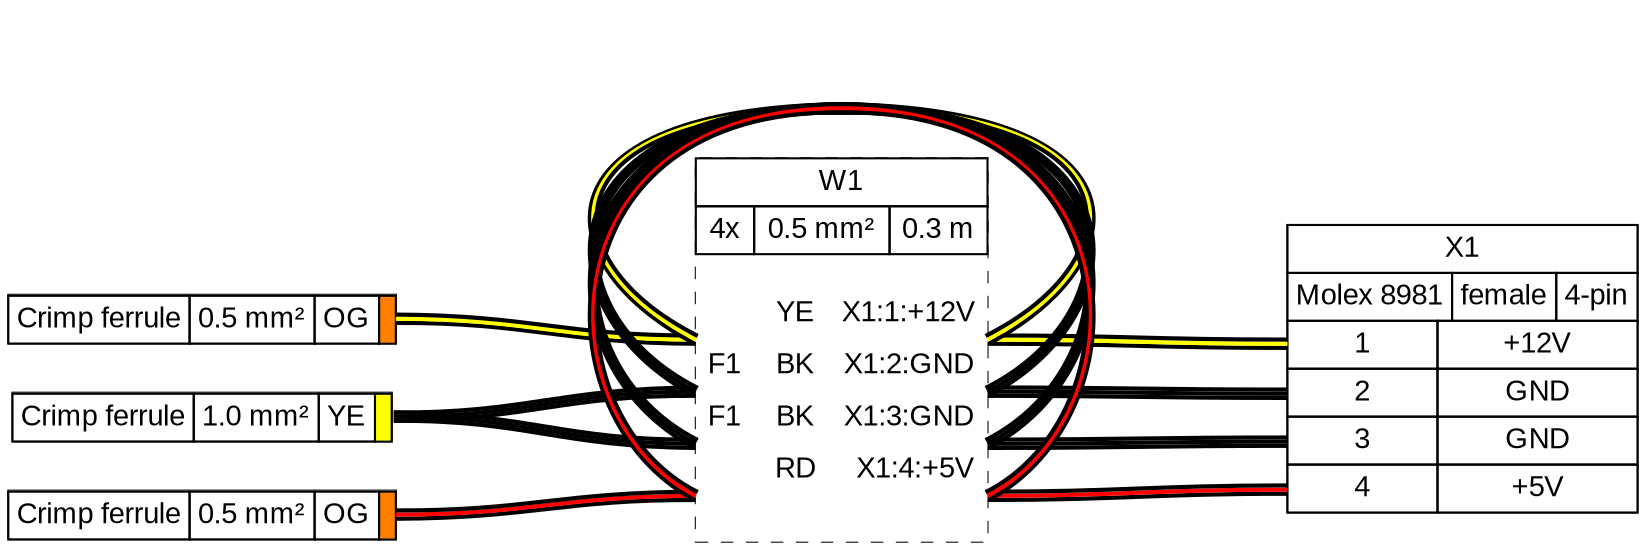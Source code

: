 graph {
// Graph generated by WireViz 0.4-dev251
// https://github.com/formatc1702/WireViz
	graph [bgcolor="#FFFFFF" fontname=arial nodesep=0.33 rankdir=LR ranksep=2]
	node [fillcolor="#FFFFFF" fontname=arial height=0 margin=0 shape=none style=filled width=0]
	edge [fontname=arial style=bold]
	AUTOGENERATED_F_05_1 [label=<
<table border="0" cellspacing="0" cellpadding="0" port="p1r" bgcolor="#FFFFFF">
 <tr>
  <td port="p1l">
   <table border="0" cellborder="1" cellpadding="3" cellspacing="0">
    <tr>
     <td>Crimp ferrule</td>
     <td>0.5 mm²</td>
     <td>OG</td>
     <td bgcolor="#FF8000" sides="TBLR"></td>
    </tr>
   </table>
  </td>
 </tr>
</table>
> shape=box style=filled]
	F1 [label=<
<table border="0" cellspacing="0" cellpadding="0" port="p1r" bgcolor="#FFFFFF">
 <tr>
  <td port="p1l">
   <table border="0" cellborder="1" cellpadding="3" cellspacing="0">
    <tr>
     <td>Crimp ferrule</td>
     <td>1.0 mm²</td>
     <td>YE</td>
     <td bgcolor="#FFFF00" sides="TBLR"></td>
    </tr>
   </table>
  </td>
 </tr>
</table>
> shape=box style=filled]
	AUTOGENERATED_F_05_2 [label=<
<table border="0" cellspacing="0" cellpadding="0" port="p1r" bgcolor="#FFFFFF">
 <tr>
  <td port="p1l">
   <table border="0" cellborder="1" cellpadding="3" cellspacing="0">
    <tr>
     <td>Crimp ferrule</td>
     <td>0.5 mm²</td>
     <td>OG</td>
     <td bgcolor="#FF8000" sides="TBLR"></td>
    </tr>
   </table>
  </td>
 </tr>
</table>
> shape=box style=filled]
	X1 [label=<
<table border="0" cellspacing="0" cellpadding="0" bgcolor="#FFFFFF">
 <tr>
  <td>
   <table border="0" cellborder="1" cellpadding="3" cellspacing="0">
    <tr>
     <td>X1</td>
    </tr>
   </table>
  </td>
 </tr>
 <tr>
  <td>
   <table border="0" cellborder="1" cellpadding="3" cellspacing="0">
    <tr>
     <td>Molex 8981</td>
     <td>female</td>
     <td>4-pin</td>
    </tr>
   </table>
  </td>
 </tr>
 <tr>
  <td>
   <table border="0" cellborder="1" cellpadding="3" cellspacing="0">
    <tr>
     <td port="p1l">1</td>
     <td>+12V</td>
     []
    </tr>
    <tr>
     <td port="p2l">2</td>
     <td>GND</td>
     []
    </tr>
    <tr>
     <td port="p3l">3</td>
     <td>GND</td>
     []
    </tr>
    <tr>
     <td port="p4l">4</td>
     <td>+5V</td>
     []
    </tr>
   </table>
  </td>
 </tr>
</table>
> shape=box style=filled]
	W1 [label=<
<table border="0" cellspacing="0" cellpadding="0" bgcolor="#FFFFFF">
 <tr>
  <td>
   <table border="0" cellborder="1" cellpadding="3" cellspacing="0">
    <tr>
     <td>W1</td>
    </tr>
   </table>
  </td>
 </tr>
 <tr>
  <td>
   <table border="0" cellborder="1" cellpadding="3" cellspacing="0">
    <tr>
     <td>4x</td>
     <td>0.5 mm²</td>
     <td>0.3 m</td>
    </tr>
   </table>
  </td>
 </tr>
 <tr>
  <td>
   <table border="0" cellborder="0" cellspacing="0">
    <tr>
     <td>&nbsp;</td>
    </tr>
    <tr>
     <td align="left"> </td>
     <td> </td>
     <td></td>
     <td>YE</td>
     <td> </td>
     <td align="right">X1:1:+12V </td>
    </tr>
    <tr>
     <td border="0" cellspacing="0" cellpadding="0" colspan="6" height="6" port="w1">
      <table border="0" cellborder="0" cellspacing="0">
       <tr>
        <td bgcolor="#FFFFFF" border="0" cellpadding="0" colspan="6" height="2"></td>
       </tr>
       <tr>
        <td bgcolor="#FFFFFF" border="0" cellpadding="0" colspan="6" height="2"></td>
       </tr>
       <tr>
        <td bgcolor="#FFFFFF" border="0" cellpadding="0" colspan="6" height="2"></td>
       </tr>
      </table>
     </td>
    </tr>
    <tr>
     <td align="left"> F1</td>
     <td> </td>
     <td></td>
     <td>BK</td>
     <td> </td>
     <td align="right">X1:2:GND </td>
    </tr>
    <tr>
     <td border="0" cellspacing="0" cellpadding="0" colspan="6" height="6" port="w2">
      <table border="0" cellborder="0" cellspacing="0">
       <tr>
        <td bgcolor="#FFFFFF" border="0" cellpadding="0" colspan="6" height="2"></td>
       </tr>
       <tr>
        <td bgcolor="#FFFFFF" border="0" cellpadding="0" colspan="6" height="2"></td>
       </tr>
       <tr>
        <td bgcolor="#FFFFFF" border="0" cellpadding="0" colspan="6" height="2"></td>
       </tr>
      </table>
     </td>
    </tr>
    <tr>
     <td align="left"> F1</td>
     <td> </td>
     <td></td>
     <td>BK</td>
     <td> </td>
     <td align="right">X1:3:GND </td>
    </tr>
    <tr>
     <td border="0" cellspacing="0" cellpadding="0" colspan="6" height="6" port="w3">
      <table border="0" cellborder="0" cellspacing="0">
       <tr>
        <td bgcolor="#FFFFFF" border="0" cellpadding="0" colspan="6" height="2"></td>
       </tr>
       <tr>
        <td bgcolor="#FFFFFF" border="0" cellpadding="0" colspan="6" height="2"></td>
       </tr>
       <tr>
        <td bgcolor="#FFFFFF" border="0" cellpadding="0" colspan="6" height="2"></td>
       </tr>
      </table>
     </td>
    </tr>
    <tr>
     <td align="left"> </td>
     <td> </td>
     <td></td>
     <td>RD</td>
     <td> </td>
     <td align="right">X1:4:+5V </td>
    </tr>
    <tr>
     <td border="0" cellspacing="0" cellpadding="0" colspan="6" height="6" port="w4">
      <table border="0" cellborder="0" cellspacing="0">
       <tr>
        <td bgcolor="#FFFFFF" border="0" cellpadding="0" colspan="6" height="2"></td>
       </tr>
       <tr>
        <td bgcolor="#FFFFFF" border="0" cellpadding="0" colspan="6" height="2"></td>
       </tr>
       <tr>
        <td bgcolor="#FFFFFF" border="0" cellpadding="0" colspan="6" height="2"></td>
       </tr>
      </table>
     </td>
    </tr>
    <tr>
     <td>&nbsp;</td>
    </tr>
   </table>
  </td>
 </tr>
</table>
> shape=box style="filled,dashed"]
	edge [color="#000000:#FFFF00:#000000"]
	AUTOGENERATED_F_05_1:e -- W1:w1:w
	W1:w1:e -- X1:p1l:w
	edge [color="#000000:#000000:#000000"]
	F1:e -- W1:w2:w
	W1:w2:e -- X1:p2l:w
	edge [color="#000000:#000000:#000000"]
	F1:e -- W1:w3:w
	W1:w3:e -- X1:p3l:w
	edge [color="#000000:#FF0000:#000000"]
	AUTOGENERATED_F_05_2:e -- W1:w4:w
	W1:w4:e -- X1:p4l:w
	W1:w1:e -- W1:w1:w [color="#000000:#FFFF00:#000000" straight=straight]
	W1:w2:e -- W1:w2:w [color="#000000:#000000:#000000" straight=straight]
	W1:w3:e -- W1:w3:w [color="#000000:#000000:#000000" straight=straight]
	W1:w4:e -- W1:w4:w [color="#000000:#FF0000:#000000" straight=straight]
}
